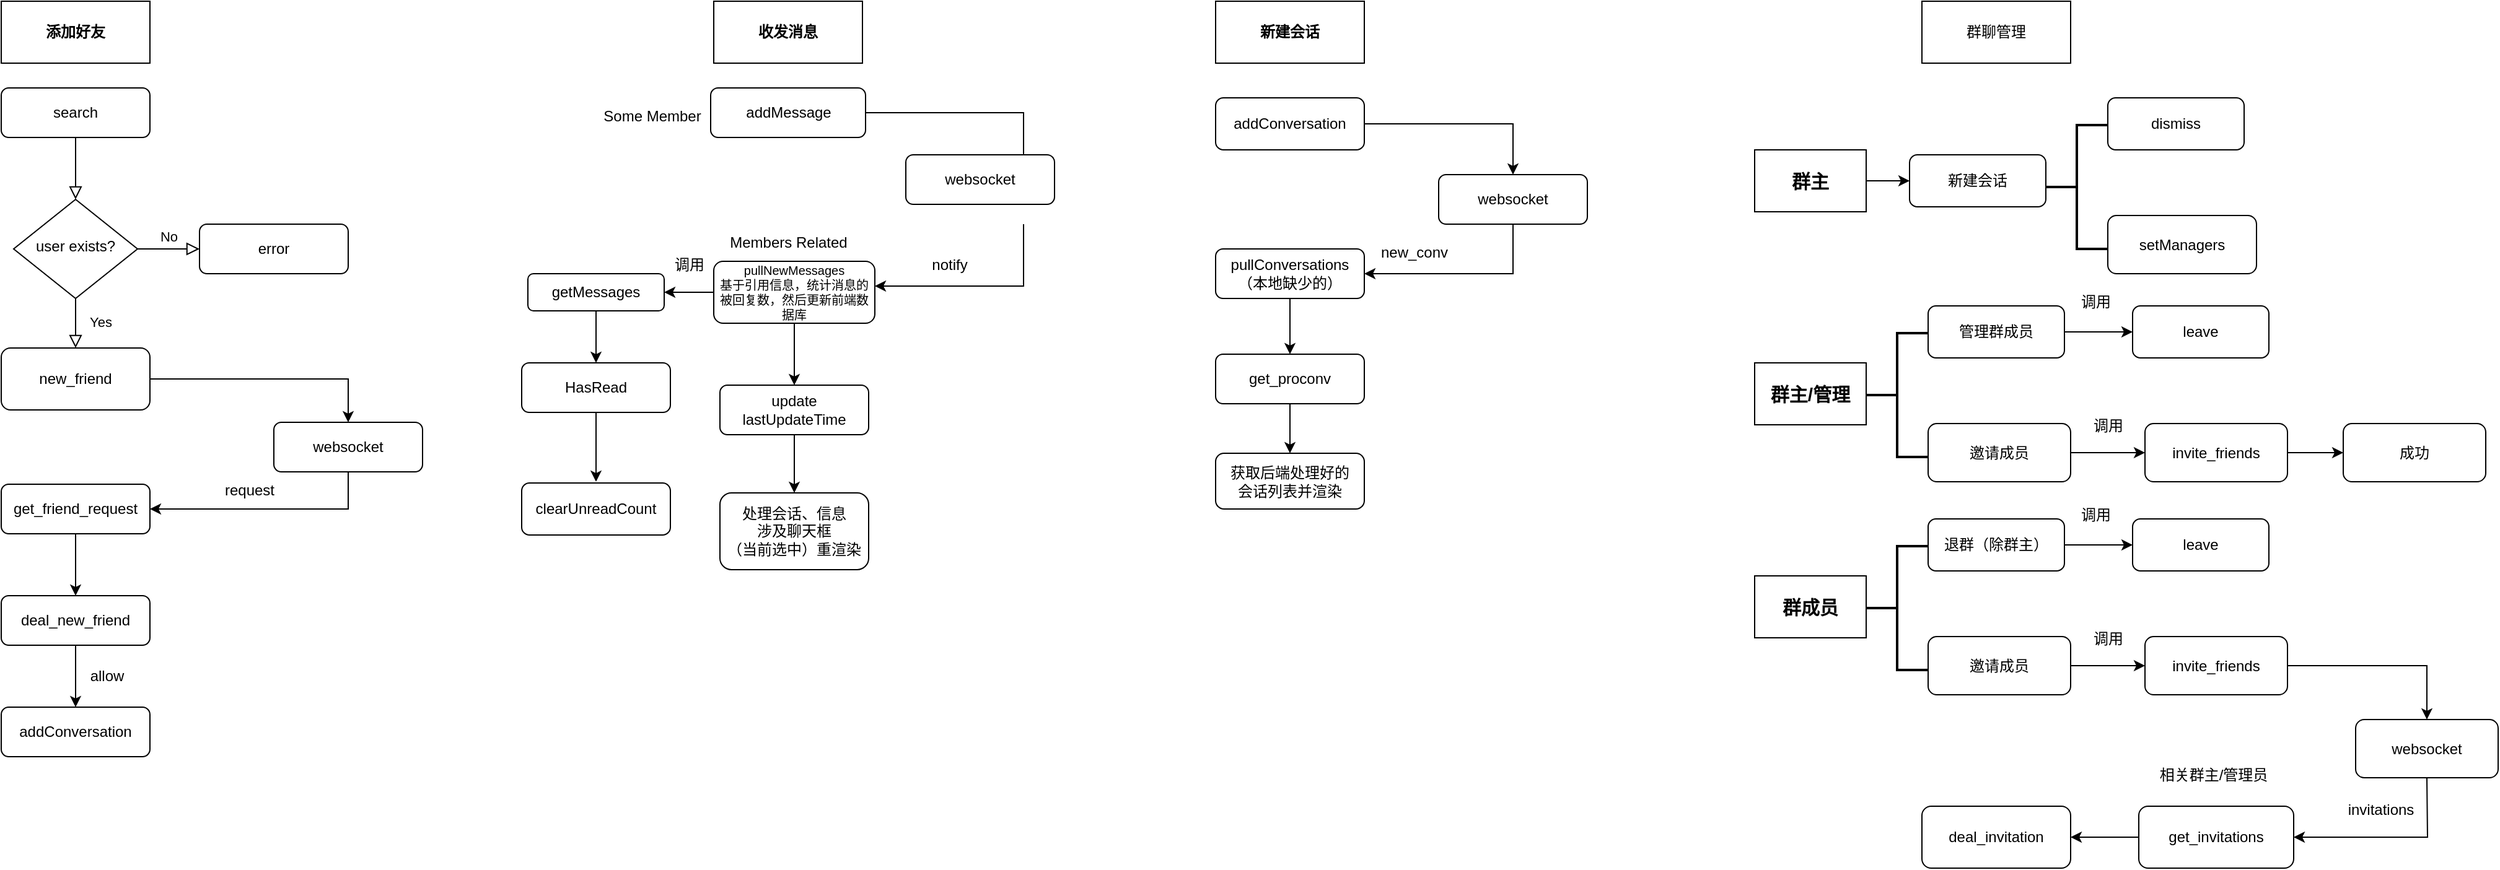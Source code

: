 <mxfile version="24.4.13" type="github">
  <diagram id="C5RBs43oDa-KdzZeNtuy" name="Page-1">
    <mxGraphModel dx="1002" dy="569" grid="1" gridSize="10" guides="1" tooltips="1" connect="1" arrows="1" fold="1" page="1" pageScale="1" pageWidth="827" pageHeight="1169" background="#FFFFFF" math="0" shadow="0">
      <root>
        <mxCell id="WIyWlLk6GJQsqaUBKTNV-0" />
        <mxCell id="WIyWlLk6GJQsqaUBKTNV-1" parent="WIyWlLk6GJQsqaUBKTNV-0" />
        <mxCell id="WIyWlLk6GJQsqaUBKTNV-2" value="" style="rounded=0;html=1;jettySize=auto;orthogonalLoop=1;fontSize=11;endArrow=block;endFill=0;endSize=8;strokeWidth=1;shadow=0;labelBackgroundColor=none;edgeStyle=orthogonalEdgeStyle;" parent="WIyWlLk6GJQsqaUBKTNV-1" source="WIyWlLk6GJQsqaUBKTNV-3" target="WIyWlLk6GJQsqaUBKTNV-6" edge="1">
          <mxGeometry relative="1" as="geometry" />
        </mxCell>
        <mxCell id="WIyWlLk6GJQsqaUBKTNV-3" value="search" style="rounded=1;whiteSpace=wrap;html=1;fontSize=12;glass=0;strokeWidth=1;shadow=0;" parent="WIyWlLk6GJQsqaUBKTNV-1" vertex="1">
          <mxGeometry x="160" y="80" width="120" height="40" as="geometry" />
        </mxCell>
        <mxCell id="WIyWlLk6GJQsqaUBKTNV-4" value="Yes" style="rounded=0;html=1;jettySize=auto;orthogonalLoop=1;fontSize=11;endArrow=block;endFill=0;endSize=8;strokeWidth=1;shadow=0;labelBackgroundColor=none;edgeStyle=orthogonalEdgeStyle;" parent="WIyWlLk6GJQsqaUBKTNV-1" source="WIyWlLk6GJQsqaUBKTNV-6" edge="1">
          <mxGeometry x="0.012" y="20" relative="1" as="geometry">
            <mxPoint y="-1" as="offset" />
            <mxPoint x="220" y="290" as="targetPoint" />
          </mxGeometry>
        </mxCell>
        <mxCell id="WIyWlLk6GJQsqaUBKTNV-5" value="No" style="edgeStyle=orthogonalEdgeStyle;rounded=0;html=1;jettySize=auto;orthogonalLoop=1;fontSize=11;endArrow=block;endFill=0;endSize=8;strokeWidth=1;shadow=0;labelBackgroundColor=none;" parent="WIyWlLk6GJQsqaUBKTNV-1" source="WIyWlLk6GJQsqaUBKTNV-6" target="WIyWlLk6GJQsqaUBKTNV-7" edge="1">
          <mxGeometry y="10" relative="1" as="geometry">
            <mxPoint as="offset" />
          </mxGeometry>
        </mxCell>
        <mxCell id="WIyWlLk6GJQsqaUBKTNV-6" value="user exists?" style="rhombus;whiteSpace=wrap;html=1;shadow=0;fontFamily=Helvetica;fontSize=12;align=center;strokeWidth=1;spacing=6;spacingTop=-4;" parent="WIyWlLk6GJQsqaUBKTNV-1" vertex="1">
          <mxGeometry x="170" y="170" width="100" height="80" as="geometry" />
        </mxCell>
        <mxCell id="WIyWlLk6GJQsqaUBKTNV-7" value="error" style="rounded=1;whiteSpace=wrap;html=1;fontSize=12;glass=0;strokeWidth=1;shadow=0;" parent="WIyWlLk6GJQsqaUBKTNV-1" vertex="1">
          <mxGeometry x="320" y="190" width="120" height="40" as="geometry" />
        </mxCell>
        <mxCell id="WIyWlLk6GJQsqaUBKTNV-11" value="get_friend_request" style="rounded=1;whiteSpace=wrap;html=1;fontSize=12;glass=0;strokeWidth=1;shadow=0;" parent="WIyWlLk6GJQsqaUBKTNV-1" vertex="1">
          <mxGeometry x="160" y="400" width="120" height="40" as="geometry" />
        </mxCell>
        <mxCell id="WIyWlLk6GJQsqaUBKTNV-12" value="websocket" style="rounded=1;whiteSpace=wrap;html=1;fontSize=12;glass=0;strokeWidth=1;shadow=0;" parent="WIyWlLk6GJQsqaUBKTNV-1" vertex="1">
          <mxGeometry x="380" y="350" width="120" height="40" as="geometry" />
        </mxCell>
        <mxCell id="RPH70iTqsNCCi4QEDQ69-0" value="&lt;b&gt;添加好友&lt;/b&gt;" style="rounded=0;whiteSpace=wrap;html=1;" vertex="1" parent="WIyWlLk6GJQsqaUBKTNV-1">
          <mxGeometry x="160" y="10" width="120" height="50" as="geometry" />
        </mxCell>
        <mxCell id="RPH70iTqsNCCi4QEDQ69-1" value="new_friend" style="rounded=1;whiteSpace=wrap;html=1;" vertex="1" parent="WIyWlLk6GJQsqaUBKTNV-1">
          <mxGeometry x="160" y="290" width="120" height="50" as="geometry" />
        </mxCell>
        <mxCell id="RPH70iTqsNCCi4QEDQ69-2" value="" style="endArrow=classic;html=1;rounded=0;entryX=0.5;entryY=0;entryDx=0;entryDy=0;exitX=1;exitY=0.5;exitDx=0;exitDy=0;" edge="1" parent="WIyWlLk6GJQsqaUBKTNV-1" source="RPH70iTqsNCCi4QEDQ69-1" target="WIyWlLk6GJQsqaUBKTNV-12">
          <mxGeometry width="50" height="50" relative="1" as="geometry">
            <mxPoint x="300" y="280" as="sourcePoint" />
            <mxPoint x="390" y="330" as="targetPoint" />
            <Array as="points">
              <mxPoint x="360" y="315" />
              <mxPoint x="440" y="315" />
            </Array>
          </mxGeometry>
        </mxCell>
        <mxCell id="RPH70iTqsNCCi4QEDQ69-6" value="" style="endArrow=classic;html=1;rounded=0;entryX=1;entryY=0.5;entryDx=0;entryDy=0;" edge="1" parent="WIyWlLk6GJQsqaUBKTNV-1" source="WIyWlLk6GJQsqaUBKTNV-12" target="WIyWlLk6GJQsqaUBKTNV-11">
          <mxGeometry width="50" height="50" relative="1" as="geometry">
            <mxPoint x="430" y="400" as="sourcePoint" />
            <mxPoint x="480" y="350" as="targetPoint" />
            <Array as="points">
              <mxPoint x="440" y="420" />
            </Array>
          </mxGeometry>
        </mxCell>
        <mxCell id="RPH70iTqsNCCi4QEDQ69-8" value="request" style="text;html=1;align=center;verticalAlign=middle;resizable=0;points=[];autosize=1;strokeColor=none;fillColor=none;" vertex="1" parent="WIyWlLk6GJQsqaUBKTNV-1">
          <mxGeometry x="330" y="390" width="60" height="30" as="geometry" />
        </mxCell>
        <mxCell id="RPH70iTqsNCCi4QEDQ69-10" value="" style="endArrow=classic;html=1;rounded=0;" edge="1" parent="WIyWlLk6GJQsqaUBKTNV-1" source="WIyWlLk6GJQsqaUBKTNV-11">
          <mxGeometry width="50" height="50" relative="1" as="geometry">
            <mxPoint x="390" y="450" as="sourcePoint" />
            <mxPoint x="220" y="490" as="targetPoint" />
          </mxGeometry>
        </mxCell>
        <mxCell id="RPH70iTqsNCCi4QEDQ69-11" value="deal_new_friend" style="rounded=1;whiteSpace=wrap;html=1;" vertex="1" parent="WIyWlLk6GJQsqaUBKTNV-1">
          <mxGeometry x="160" y="490" width="120" height="40" as="geometry" />
        </mxCell>
        <mxCell id="RPH70iTqsNCCi4QEDQ69-13" value="&lt;b&gt;收发消息&lt;/b&gt;" style="rounded=0;whiteSpace=wrap;html=1;" vertex="1" parent="WIyWlLk6GJQsqaUBKTNV-1">
          <mxGeometry x="735" y="10" width="120" height="50" as="geometry" />
        </mxCell>
        <mxCell id="RPH70iTqsNCCi4QEDQ69-14" value="allow" style="text;html=1;align=center;verticalAlign=middle;resizable=0;points=[];autosize=1;strokeColor=none;fillColor=none;" vertex="1" parent="WIyWlLk6GJQsqaUBKTNV-1">
          <mxGeometry x="220" y="540" width="50" height="30" as="geometry" />
        </mxCell>
        <mxCell id="RPH70iTqsNCCi4QEDQ69-15" value="" style="endArrow=classic;html=1;rounded=0;exitX=0.5;exitY=1;exitDx=0;exitDy=0;" edge="1" parent="WIyWlLk6GJQsqaUBKTNV-1" source="RPH70iTqsNCCi4QEDQ69-11">
          <mxGeometry width="50" height="50" relative="1" as="geometry">
            <mxPoint x="390" y="450" as="sourcePoint" />
            <mxPoint x="220" y="580" as="targetPoint" />
          </mxGeometry>
        </mxCell>
        <mxCell id="RPH70iTqsNCCi4QEDQ69-16" value="addConversation" style="rounded=1;whiteSpace=wrap;html=1;" vertex="1" parent="WIyWlLk6GJQsqaUBKTNV-1">
          <mxGeometry x="160" y="580" width="120" height="40" as="geometry" />
        </mxCell>
        <mxCell id="RPH70iTqsNCCi4QEDQ69-18" value="addMessage" style="rounded=1;whiteSpace=wrap;html=1;" vertex="1" parent="WIyWlLk6GJQsqaUBKTNV-1">
          <mxGeometry x="732.5" y="80" width="125" height="40" as="geometry" />
        </mxCell>
        <mxCell id="RPH70iTqsNCCi4QEDQ69-19" value="" style="endArrow=classic;html=1;rounded=0;exitX=1;exitY=0.5;exitDx=0;exitDy=0;entryX=0.5;entryY=0;entryDx=0;entryDy=0;" edge="1" parent="WIyWlLk6GJQsqaUBKTNV-1" source="RPH70iTqsNCCi4QEDQ69-18">
          <mxGeometry width="50" height="50" relative="1" as="geometry">
            <mxPoint x="715" y="250" as="sourcePoint" />
            <mxPoint x="985" y="150" as="targetPoint" />
            <Array as="points">
              <mxPoint x="985" y="100" />
            </Array>
          </mxGeometry>
        </mxCell>
        <mxCell id="RPH70iTqsNCCi4QEDQ69-20" value="websocket" style="rounded=1;whiteSpace=wrap;html=1;" vertex="1" parent="WIyWlLk6GJQsqaUBKTNV-1">
          <mxGeometry x="890" y="134" width="120" height="40" as="geometry" />
        </mxCell>
        <mxCell id="RPH70iTqsNCCi4QEDQ69-23" value="" style="endArrow=classic;html=1;rounded=0;exitX=0.5;exitY=1;exitDx=0;exitDy=0;" edge="1" parent="WIyWlLk6GJQsqaUBKTNV-1">
          <mxGeometry width="50" height="50" relative="1" as="geometry">
            <mxPoint x="985" y="190" as="sourcePoint" />
            <mxPoint x="865" y="240" as="targetPoint" />
            <Array as="points">
              <mxPoint x="985" y="240" />
            </Array>
          </mxGeometry>
        </mxCell>
        <mxCell id="RPH70iTqsNCCi4QEDQ69-28" value="" style="edgeStyle=orthogonalEdgeStyle;rounded=0;orthogonalLoop=1;jettySize=auto;html=1;entryX=1;entryY=0.5;entryDx=0;entryDy=0;" edge="1" parent="WIyWlLk6GJQsqaUBKTNV-1" source="RPH70iTqsNCCi4QEDQ69-24">
          <mxGeometry relative="1" as="geometry">
            <mxPoint x="695" y="245" as="targetPoint" />
          </mxGeometry>
        </mxCell>
        <mxCell id="RPH70iTqsNCCi4QEDQ69-30" value="" style="edgeStyle=orthogonalEdgeStyle;rounded=0;orthogonalLoop=1;jettySize=auto;html=1;" edge="1" parent="WIyWlLk6GJQsqaUBKTNV-1" source="RPH70iTqsNCCi4QEDQ69-24" target="RPH70iTqsNCCi4QEDQ69-29">
          <mxGeometry relative="1" as="geometry" />
        </mxCell>
        <mxCell id="RPH70iTqsNCCi4QEDQ69-24" value="pullNewMessages&lt;div style=&quot;font-size: 10px;&quot;&gt;基于引用信息，统计消息的被回复数，然后更新前端数据库&lt;/div&gt;" style="rounded=1;whiteSpace=wrap;html=1;fontSize=10;" vertex="1" parent="WIyWlLk6GJQsqaUBKTNV-1">
          <mxGeometry x="735" y="220" width="130" height="50" as="geometry" />
        </mxCell>
        <mxCell id="RPH70iTqsNCCi4QEDQ69-25" value="notify" style="text;html=1;align=center;verticalAlign=middle;resizable=0;points=[];autosize=1;strokeColor=none;fillColor=none;" vertex="1" parent="WIyWlLk6GJQsqaUBKTNV-1">
          <mxGeometry x="900" y="208" width="50" height="30" as="geometry" />
        </mxCell>
        <mxCell id="RPH70iTqsNCCi4QEDQ69-102" style="edgeStyle=orthogonalEdgeStyle;rounded=0;orthogonalLoop=1;jettySize=auto;html=1;" edge="1" parent="WIyWlLk6GJQsqaUBKTNV-1">
          <mxGeometry relative="1" as="geometry">
            <mxPoint x="640" y="260" as="sourcePoint" />
            <mxPoint x="640" y="302" as="targetPoint" />
          </mxGeometry>
        </mxCell>
        <mxCell id="RPH70iTqsNCCi4QEDQ69-27" value="getMessages" style="whiteSpace=wrap;html=1;rounded=1;" vertex="1" parent="WIyWlLk6GJQsqaUBKTNV-1">
          <mxGeometry x="585" y="230" width="110" height="30" as="geometry" />
        </mxCell>
        <mxCell id="RPH70iTqsNCCi4QEDQ69-37" value="" style="edgeStyle=orthogonalEdgeStyle;rounded=0;orthogonalLoop=1;jettySize=auto;html=1;" edge="1" parent="WIyWlLk6GJQsqaUBKTNV-1" source="RPH70iTqsNCCi4QEDQ69-29" target="RPH70iTqsNCCi4QEDQ69-36">
          <mxGeometry relative="1" as="geometry" />
        </mxCell>
        <mxCell id="RPH70iTqsNCCi4QEDQ69-29" value="update lastUpdateTime" style="whiteSpace=wrap;html=1;rounded=1;" vertex="1" parent="WIyWlLk6GJQsqaUBKTNV-1">
          <mxGeometry x="740" y="320" width="120" height="40" as="geometry" />
        </mxCell>
        <mxCell id="RPH70iTqsNCCi4QEDQ69-31" value="调用" style="text;html=1;align=center;verticalAlign=middle;resizable=0;points=[];autosize=1;strokeColor=none;fillColor=none;" vertex="1" parent="WIyWlLk6GJQsqaUBKTNV-1">
          <mxGeometry x="690" y="208" width="50" height="30" as="geometry" />
        </mxCell>
        <mxCell id="RPH70iTqsNCCi4QEDQ69-33" value="Some Member" style="text;html=1;align=center;verticalAlign=middle;resizable=0;points=[];autosize=1;strokeColor=none;fillColor=none;" vertex="1" parent="WIyWlLk6GJQsqaUBKTNV-1">
          <mxGeometry x="635" y="88" width="100" height="30" as="geometry" />
        </mxCell>
        <mxCell id="RPH70iTqsNCCi4QEDQ69-34" value="Members Related" style="text;html=1;align=center;verticalAlign=middle;resizable=0;points=[];autosize=1;strokeColor=none;fillColor=none;" vertex="1" parent="WIyWlLk6GJQsqaUBKTNV-1">
          <mxGeometry x="735" y="190" width="120" height="30" as="geometry" />
        </mxCell>
        <mxCell id="RPH70iTqsNCCi4QEDQ69-36" value="&lt;div&gt;处理会话、信息&lt;/div&gt;涉及聊天框&lt;div&gt;（当前选中）重渲染&lt;/div&gt;" style="whiteSpace=wrap;html=1;rounded=1;" vertex="1" parent="WIyWlLk6GJQsqaUBKTNV-1">
          <mxGeometry x="740" y="407" width="120" height="62" as="geometry" />
        </mxCell>
        <mxCell id="RPH70iTqsNCCi4QEDQ69-39" value="&lt;b&gt;新建会话&lt;/b&gt;" style="rounded=0;whiteSpace=wrap;html=1;" vertex="1" parent="WIyWlLk6GJQsqaUBKTNV-1">
          <mxGeometry x="1140" y="10" width="120" height="50" as="geometry" />
        </mxCell>
        <mxCell id="RPH70iTqsNCCi4QEDQ69-41" value="addConversation" style="rounded=1;whiteSpace=wrap;html=1;" vertex="1" parent="WIyWlLk6GJQsqaUBKTNV-1">
          <mxGeometry x="1140" y="88" width="120" height="42" as="geometry" />
        </mxCell>
        <mxCell id="RPH70iTqsNCCi4QEDQ69-42" value="" style="endArrow=classic;html=1;rounded=0;exitX=1;exitY=0.5;exitDx=0;exitDy=0;" edge="1" parent="WIyWlLk6GJQsqaUBKTNV-1" source="RPH70iTqsNCCi4QEDQ69-41" target="RPH70iTqsNCCi4QEDQ69-43">
          <mxGeometry width="50" height="50" relative="1" as="geometry">
            <mxPoint x="1050" y="150" as="sourcePoint" />
            <mxPoint x="1380" y="170" as="targetPoint" />
            <Array as="points">
              <mxPoint x="1380" y="109" />
            </Array>
          </mxGeometry>
        </mxCell>
        <mxCell id="RPH70iTqsNCCi4QEDQ69-43" value="websocket" style="rounded=1;whiteSpace=wrap;html=1;" vertex="1" parent="WIyWlLk6GJQsqaUBKTNV-1">
          <mxGeometry x="1320" y="150" width="120" height="40" as="geometry" />
        </mxCell>
        <mxCell id="RPH70iTqsNCCi4QEDQ69-44" value="" style="endArrow=classic;html=1;rounded=0;exitX=0.5;exitY=1;exitDx=0;exitDy=0;entryX=1;entryY=0.5;entryDx=0;entryDy=0;" edge="1" parent="WIyWlLk6GJQsqaUBKTNV-1" source="RPH70iTqsNCCi4QEDQ69-43" target="RPH70iTqsNCCi4QEDQ69-45">
          <mxGeometry width="50" height="50" relative="1" as="geometry">
            <mxPoint x="1050" y="250" as="sourcePoint" />
            <mxPoint x="1260" y="240" as="targetPoint" />
            <Array as="points">
              <mxPoint x="1380" y="230" />
            </Array>
          </mxGeometry>
        </mxCell>
        <mxCell id="RPH70iTqsNCCi4QEDQ69-48" value="" style="edgeStyle=orthogonalEdgeStyle;rounded=0;orthogonalLoop=1;jettySize=auto;html=1;" edge="1" parent="WIyWlLk6GJQsqaUBKTNV-1" source="RPH70iTqsNCCi4QEDQ69-45" target="RPH70iTqsNCCi4QEDQ69-47">
          <mxGeometry relative="1" as="geometry" />
        </mxCell>
        <mxCell id="RPH70iTqsNCCi4QEDQ69-45" value="pullConversations&lt;div&gt;（本地缺少的）&lt;/div&gt;" style="rounded=1;whiteSpace=wrap;html=1;" vertex="1" parent="WIyWlLk6GJQsqaUBKTNV-1">
          <mxGeometry x="1140" y="210" width="120" height="40" as="geometry" />
        </mxCell>
        <mxCell id="RPH70iTqsNCCi4QEDQ69-46" value="new_conv" style="text;html=1;align=center;verticalAlign=middle;resizable=0;points=[];autosize=1;strokeColor=none;fillColor=none;" vertex="1" parent="WIyWlLk6GJQsqaUBKTNV-1">
          <mxGeometry x="1260" y="198" width="80" height="30" as="geometry" />
        </mxCell>
        <mxCell id="RPH70iTqsNCCi4QEDQ69-50" value="" style="edgeStyle=orthogonalEdgeStyle;rounded=0;orthogonalLoop=1;jettySize=auto;html=1;" edge="1" parent="WIyWlLk6GJQsqaUBKTNV-1" source="RPH70iTqsNCCi4QEDQ69-47" target="RPH70iTqsNCCi4QEDQ69-49">
          <mxGeometry relative="1" as="geometry" />
        </mxCell>
        <mxCell id="RPH70iTqsNCCi4QEDQ69-47" value="get_proconv" style="whiteSpace=wrap;html=1;rounded=1;" vertex="1" parent="WIyWlLk6GJQsqaUBKTNV-1">
          <mxGeometry x="1140" y="295" width="120" height="40" as="geometry" />
        </mxCell>
        <mxCell id="RPH70iTqsNCCi4QEDQ69-49" value="获取后端处理好的&lt;div&gt;会话列表并渲染&lt;/div&gt;" style="whiteSpace=wrap;html=1;rounded=1;" vertex="1" parent="WIyWlLk6GJQsqaUBKTNV-1">
          <mxGeometry x="1140" y="375" width="120" height="45" as="geometry" />
        </mxCell>
        <mxCell id="RPH70iTqsNCCi4QEDQ69-51" value="群聊管理" style="whiteSpace=wrap;html=1;" vertex="1" parent="WIyWlLk6GJQsqaUBKTNV-1">
          <mxGeometry x="1710" y="10" width="120" height="50" as="geometry" />
        </mxCell>
        <mxCell id="RPH70iTqsNCCi4QEDQ69-52" value="新建会话" style="rounded=1;whiteSpace=wrap;html=1;" vertex="1" parent="WIyWlLk6GJQsqaUBKTNV-1">
          <mxGeometry x="1700" y="134" width="110" height="42" as="geometry" />
        </mxCell>
        <mxCell id="RPH70iTqsNCCi4QEDQ69-56" value="" style="edgeStyle=orthogonalEdgeStyle;rounded=0;orthogonalLoop=1;jettySize=auto;html=1;" edge="1" parent="WIyWlLk6GJQsqaUBKTNV-1" source="RPH70iTqsNCCi4QEDQ69-55" target="RPH70iTqsNCCi4QEDQ69-52">
          <mxGeometry relative="1" as="geometry" />
        </mxCell>
        <mxCell id="RPH70iTqsNCCi4QEDQ69-55" value="&lt;b&gt;&lt;font style=&quot;font-size: 15px;&quot;&gt;群主&lt;/font&gt;&lt;/b&gt;" style="whiteSpace=wrap;html=1;" vertex="1" parent="WIyWlLk6GJQsqaUBKTNV-1">
          <mxGeometry x="1575" y="130" width="90" height="50" as="geometry" />
        </mxCell>
        <mxCell id="RPH70iTqsNCCi4QEDQ69-59" value="" style="strokeWidth=2;html=1;shape=mxgraph.flowchart.annotation_2;align=left;labelPosition=right;pointerEvents=1;" vertex="1" parent="WIyWlLk6GJQsqaUBKTNV-1">
          <mxGeometry x="1810" y="110" width="50" height="100" as="geometry" />
        </mxCell>
        <mxCell id="RPH70iTqsNCCi4QEDQ69-61" value="dismiss" style="rounded=1;whiteSpace=wrap;html=1;" vertex="1" parent="WIyWlLk6GJQsqaUBKTNV-1">
          <mxGeometry x="1860" y="88" width="110" height="42" as="geometry" />
        </mxCell>
        <mxCell id="RPH70iTqsNCCi4QEDQ69-63" value="setManagers" style="rounded=1;whiteSpace=wrap;html=1;" vertex="1" parent="WIyWlLk6GJQsqaUBKTNV-1">
          <mxGeometry x="1860" y="183" width="120" height="47" as="geometry" />
        </mxCell>
        <mxCell id="RPH70iTqsNCCi4QEDQ69-68" value="&lt;b&gt;&lt;font style=&quot;font-size: 15px;&quot;&gt;群主/管理&lt;/font&gt;&lt;/b&gt;" style="whiteSpace=wrap;html=1;" vertex="1" parent="WIyWlLk6GJQsqaUBKTNV-1">
          <mxGeometry x="1575" y="302" width="90" height="50" as="geometry" />
        </mxCell>
        <mxCell id="RPH70iTqsNCCi4QEDQ69-69" value="" style="strokeWidth=2;html=1;shape=mxgraph.flowchart.annotation_2;align=left;labelPosition=right;pointerEvents=1;" vertex="1" parent="WIyWlLk6GJQsqaUBKTNV-1">
          <mxGeometry x="1665" y="278" width="50" height="100" as="geometry" />
        </mxCell>
        <mxCell id="RPH70iTqsNCCi4QEDQ69-73" value="" style="edgeStyle=orthogonalEdgeStyle;rounded=0;orthogonalLoop=1;jettySize=auto;html=1;" edge="1" parent="WIyWlLk6GJQsqaUBKTNV-1" source="RPH70iTqsNCCi4QEDQ69-70" target="RPH70iTqsNCCi4QEDQ69-72">
          <mxGeometry relative="1" as="geometry" />
        </mxCell>
        <mxCell id="RPH70iTqsNCCi4QEDQ69-70" value="管理群成员" style="rounded=1;whiteSpace=wrap;html=1;" vertex="1" parent="WIyWlLk6GJQsqaUBKTNV-1">
          <mxGeometry x="1715" y="256" width="110" height="42" as="geometry" />
        </mxCell>
        <mxCell id="RPH70iTqsNCCi4QEDQ69-76" value="" style="edgeStyle=orthogonalEdgeStyle;rounded=0;orthogonalLoop=1;jettySize=auto;html=1;" edge="1" parent="WIyWlLk6GJQsqaUBKTNV-1" source="RPH70iTqsNCCi4QEDQ69-71" target="RPH70iTqsNCCi4QEDQ69-75">
          <mxGeometry relative="1" as="geometry" />
        </mxCell>
        <mxCell id="RPH70iTqsNCCi4QEDQ69-71" value="邀请成员" style="rounded=1;whiteSpace=wrap;html=1;" vertex="1" parent="WIyWlLk6GJQsqaUBKTNV-1">
          <mxGeometry x="1715" y="351" width="115" height="47" as="geometry" />
        </mxCell>
        <mxCell id="RPH70iTqsNCCi4QEDQ69-72" value="leave" style="rounded=1;whiteSpace=wrap;html=1;" vertex="1" parent="WIyWlLk6GJQsqaUBKTNV-1">
          <mxGeometry x="1880" y="256" width="110" height="42" as="geometry" />
        </mxCell>
        <mxCell id="RPH70iTqsNCCi4QEDQ69-74" value="调用" style="text;html=1;align=center;verticalAlign=middle;resizable=0;points=[];autosize=1;strokeColor=none;fillColor=none;" vertex="1" parent="WIyWlLk6GJQsqaUBKTNV-1">
          <mxGeometry x="1825" y="238" width="50" height="30" as="geometry" />
        </mxCell>
        <mxCell id="RPH70iTqsNCCi4QEDQ69-79" value="" style="edgeStyle=orthogonalEdgeStyle;rounded=0;orthogonalLoop=1;jettySize=auto;html=1;" edge="1" parent="WIyWlLk6GJQsqaUBKTNV-1" source="RPH70iTqsNCCi4QEDQ69-75" target="RPH70iTqsNCCi4QEDQ69-78">
          <mxGeometry relative="1" as="geometry" />
        </mxCell>
        <mxCell id="RPH70iTqsNCCi4QEDQ69-75" value="invite_friends" style="rounded=1;whiteSpace=wrap;html=1;" vertex="1" parent="WIyWlLk6GJQsqaUBKTNV-1">
          <mxGeometry x="1890" y="351" width="115" height="47" as="geometry" />
        </mxCell>
        <mxCell id="RPH70iTqsNCCi4QEDQ69-77" value="调用" style="text;html=1;align=center;verticalAlign=middle;resizable=0;points=[];autosize=1;strokeColor=none;fillColor=none;" vertex="1" parent="WIyWlLk6GJQsqaUBKTNV-1">
          <mxGeometry x="1835" y="338" width="50" height="30" as="geometry" />
        </mxCell>
        <mxCell id="RPH70iTqsNCCi4QEDQ69-78" value="成功" style="rounded=1;whiteSpace=wrap;html=1;" vertex="1" parent="WIyWlLk6GJQsqaUBKTNV-1">
          <mxGeometry x="2050" y="351" width="115" height="47" as="geometry" />
        </mxCell>
        <mxCell id="RPH70iTqsNCCi4QEDQ69-80" value="&lt;b&gt;&lt;font style=&quot;font-size: 15px;&quot;&gt;群成员&lt;/font&gt;&lt;/b&gt;" style="whiteSpace=wrap;html=1;" vertex="1" parent="WIyWlLk6GJQsqaUBKTNV-1">
          <mxGeometry x="1575" y="474" width="90" height="50" as="geometry" />
        </mxCell>
        <mxCell id="RPH70iTqsNCCi4QEDQ69-81" value="" style="strokeWidth=2;html=1;shape=mxgraph.flowchart.annotation_2;align=left;labelPosition=right;pointerEvents=1;" vertex="1" parent="WIyWlLk6GJQsqaUBKTNV-1">
          <mxGeometry x="1665" y="450" width="50" height="100" as="geometry" />
        </mxCell>
        <mxCell id="RPH70iTqsNCCi4QEDQ69-82" value="" style="edgeStyle=orthogonalEdgeStyle;rounded=0;orthogonalLoop=1;jettySize=auto;html=1;" edge="1" parent="WIyWlLk6GJQsqaUBKTNV-1" source="RPH70iTqsNCCi4QEDQ69-83" target="RPH70iTqsNCCi4QEDQ69-86">
          <mxGeometry relative="1" as="geometry" />
        </mxCell>
        <mxCell id="RPH70iTqsNCCi4QEDQ69-83" value="退群（除群主）" style="rounded=1;whiteSpace=wrap;html=1;" vertex="1" parent="WIyWlLk6GJQsqaUBKTNV-1">
          <mxGeometry x="1715" y="428" width="110" height="42" as="geometry" />
        </mxCell>
        <mxCell id="RPH70iTqsNCCi4QEDQ69-84" value="" style="edgeStyle=orthogonalEdgeStyle;rounded=0;orthogonalLoop=1;jettySize=auto;html=1;" edge="1" parent="WIyWlLk6GJQsqaUBKTNV-1" source="RPH70iTqsNCCi4QEDQ69-85" target="RPH70iTqsNCCi4QEDQ69-89">
          <mxGeometry relative="1" as="geometry" />
        </mxCell>
        <mxCell id="RPH70iTqsNCCi4QEDQ69-85" value="邀请成员" style="rounded=1;whiteSpace=wrap;html=1;" vertex="1" parent="WIyWlLk6GJQsqaUBKTNV-1">
          <mxGeometry x="1715" y="523" width="115" height="47" as="geometry" />
        </mxCell>
        <mxCell id="RPH70iTqsNCCi4QEDQ69-86" value="leave" style="rounded=1;whiteSpace=wrap;html=1;" vertex="1" parent="WIyWlLk6GJQsqaUBKTNV-1">
          <mxGeometry x="1880" y="428" width="110" height="42" as="geometry" />
        </mxCell>
        <mxCell id="RPH70iTqsNCCi4QEDQ69-87" value="调用" style="text;html=1;align=center;verticalAlign=middle;resizable=0;points=[];autosize=1;strokeColor=none;fillColor=none;" vertex="1" parent="WIyWlLk6GJQsqaUBKTNV-1">
          <mxGeometry x="1825" y="410" width="50" height="30" as="geometry" />
        </mxCell>
        <mxCell id="RPH70iTqsNCCi4QEDQ69-88" value="" style="edgeStyle=orthogonalEdgeStyle;rounded=0;orthogonalLoop=1;jettySize=auto;html=1;" edge="1" parent="WIyWlLk6GJQsqaUBKTNV-1" source="RPH70iTqsNCCi4QEDQ69-89" target="RPH70iTqsNCCi4QEDQ69-91">
          <mxGeometry relative="1" as="geometry" />
        </mxCell>
        <mxCell id="RPH70iTqsNCCi4QEDQ69-89" value="invite_friends" style="rounded=1;whiteSpace=wrap;html=1;" vertex="1" parent="WIyWlLk6GJQsqaUBKTNV-1">
          <mxGeometry x="1890" y="523" width="115" height="47" as="geometry" />
        </mxCell>
        <mxCell id="RPH70iTqsNCCi4QEDQ69-90" value="调用" style="text;html=1;align=center;verticalAlign=middle;resizable=0;points=[];autosize=1;strokeColor=none;fillColor=none;" vertex="1" parent="WIyWlLk6GJQsqaUBKTNV-1">
          <mxGeometry x="1835" y="510" width="50" height="30" as="geometry" />
        </mxCell>
        <mxCell id="RPH70iTqsNCCi4QEDQ69-91" value="websocket" style="rounded=1;whiteSpace=wrap;html=1;" vertex="1" parent="WIyWlLk6GJQsqaUBKTNV-1">
          <mxGeometry x="2060" y="590" width="115" height="47" as="geometry" />
        </mxCell>
        <mxCell id="RPH70iTqsNCCi4QEDQ69-97" value="" style="edgeStyle=orthogonalEdgeStyle;rounded=0;orthogonalLoop=1;jettySize=auto;html=1;" edge="1" parent="WIyWlLk6GJQsqaUBKTNV-1" source="RPH70iTqsNCCi4QEDQ69-92" target="RPH70iTqsNCCi4QEDQ69-96">
          <mxGeometry relative="1" as="geometry" />
        </mxCell>
        <mxCell id="RPH70iTqsNCCi4QEDQ69-92" value="get_invitations" style="rounded=1;whiteSpace=wrap;html=1;" vertex="1" parent="WIyWlLk6GJQsqaUBKTNV-1">
          <mxGeometry x="1885" y="660" width="125" height="50" as="geometry" />
        </mxCell>
        <mxCell id="RPH70iTqsNCCi4QEDQ69-93" value="" style="endArrow=classic;html=1;rounded=0;entryX=1;entryY=0.5;entryDx=0;entryDy=0;exitX=0.5;exitY=1;exitDx=0;exitDy=0;" edge="1" parent="WIyWlLk6GJQsqaUBKTNV-1" source="RPH70iTqsNCCi4QEDQ69-91" target="RPH70iTqsNCCi4QEDQ69-92">
          <mxGeometry width="50" height="50" relative="1" as="geometry">
            <mxPoint x="1920" y="550" as="sourcePoint" />
            <mxPoint x="1970" y="500" as="targetPoint" />
            <Array as="points">
              <mxPoint x="2118" y="685" />
            </Array>
          </mxGeometry>
        </mxCell>
        <mxCell id="RPH70iTqsNCCi4QEDQ69-94" value="invitations" style="text;html=1;align=center;verticalAlign=middle;resizable=0;points=[];autosize=1;strokeColor=none;fillColor=none;" vertex="1" parent="WIyWlLk6GJQsqaUBKTNV-1">
          <mxGeometry x="2040" y="648" width="80" height="30" as="geometry" />
        </mxCell>
        <mxCell id="RPH70iTqsNCCi4QEDQ69-95" value="相关群主/管理员" style="text;html=1;align=center;verticalAlign=middle;resizable=0;points=[];autosize=1;strokeColor=none;fillColor=none;" vertex="1" parent="WIyWlLk6GJQsqaUBKTNV-1">
          <mxGeometry x="1890" y="620" width="110" height="30" as="geometry" />
        </mxCell>
        <mxCell id="RPH70iTqsNCCi4QEDQ69-96" value="deal_invitation" style="whiteSpace=wrap;html=1;rounded=1;" vertex="1" parent="WIyWlLk6GJQsqaUBKTNV-1">
          <mxGeometry x="1710" y="660" width="120" height="50" as="geometry" />
        </mxCell>
        <mxCell id="RPH70iTqsNCCi4QEDQ69-104" style="edgeStyle=orthogonalEdgeStyle;rounded=0;orthogonalLoop=1;jettySize=auto;html=1;exitX=0.5;exitY=1;exitDx=0;exitDy=0;" edge="1" parent="WIyWlLk6GJQsqaUBKTNV-1">
          <mxGeometry relative="1" as="geometry">
            <mxPoint x="640" y="342" as="sourcePoint" />
            <mxPoint x="640" y="398" as="targetPoint" />
          </mxGeometry>
        </mxCell>
        <mxCell id="RPH70iTqsNCCi4QEDQ69-101" value="HasRead" style="rounded=1;whiteSpace=wrap;html=1;" vertex="1" parent="WIyWlLk6GJQsqaUBKTNV-1">
          <mxGeometry x="580" y="302" width="120" height="40" as="geometry" />
        </mxCell>
        <mxCell id="RPH70iTqsNCCi4QEDQ69-103" value="clearUnreadCount" style="rounded=1;whiteSpace=wrap;html=1;" vertex="1" parent="WIyWlLk6GJQsqaUBKTNV-1">
          <mxGeometry x="580" y="399" width="120" height="42" as="geometry" />
        </mxCell>
      </root>
    </mxGraphModel>
  </diagram>
</mxfile>
